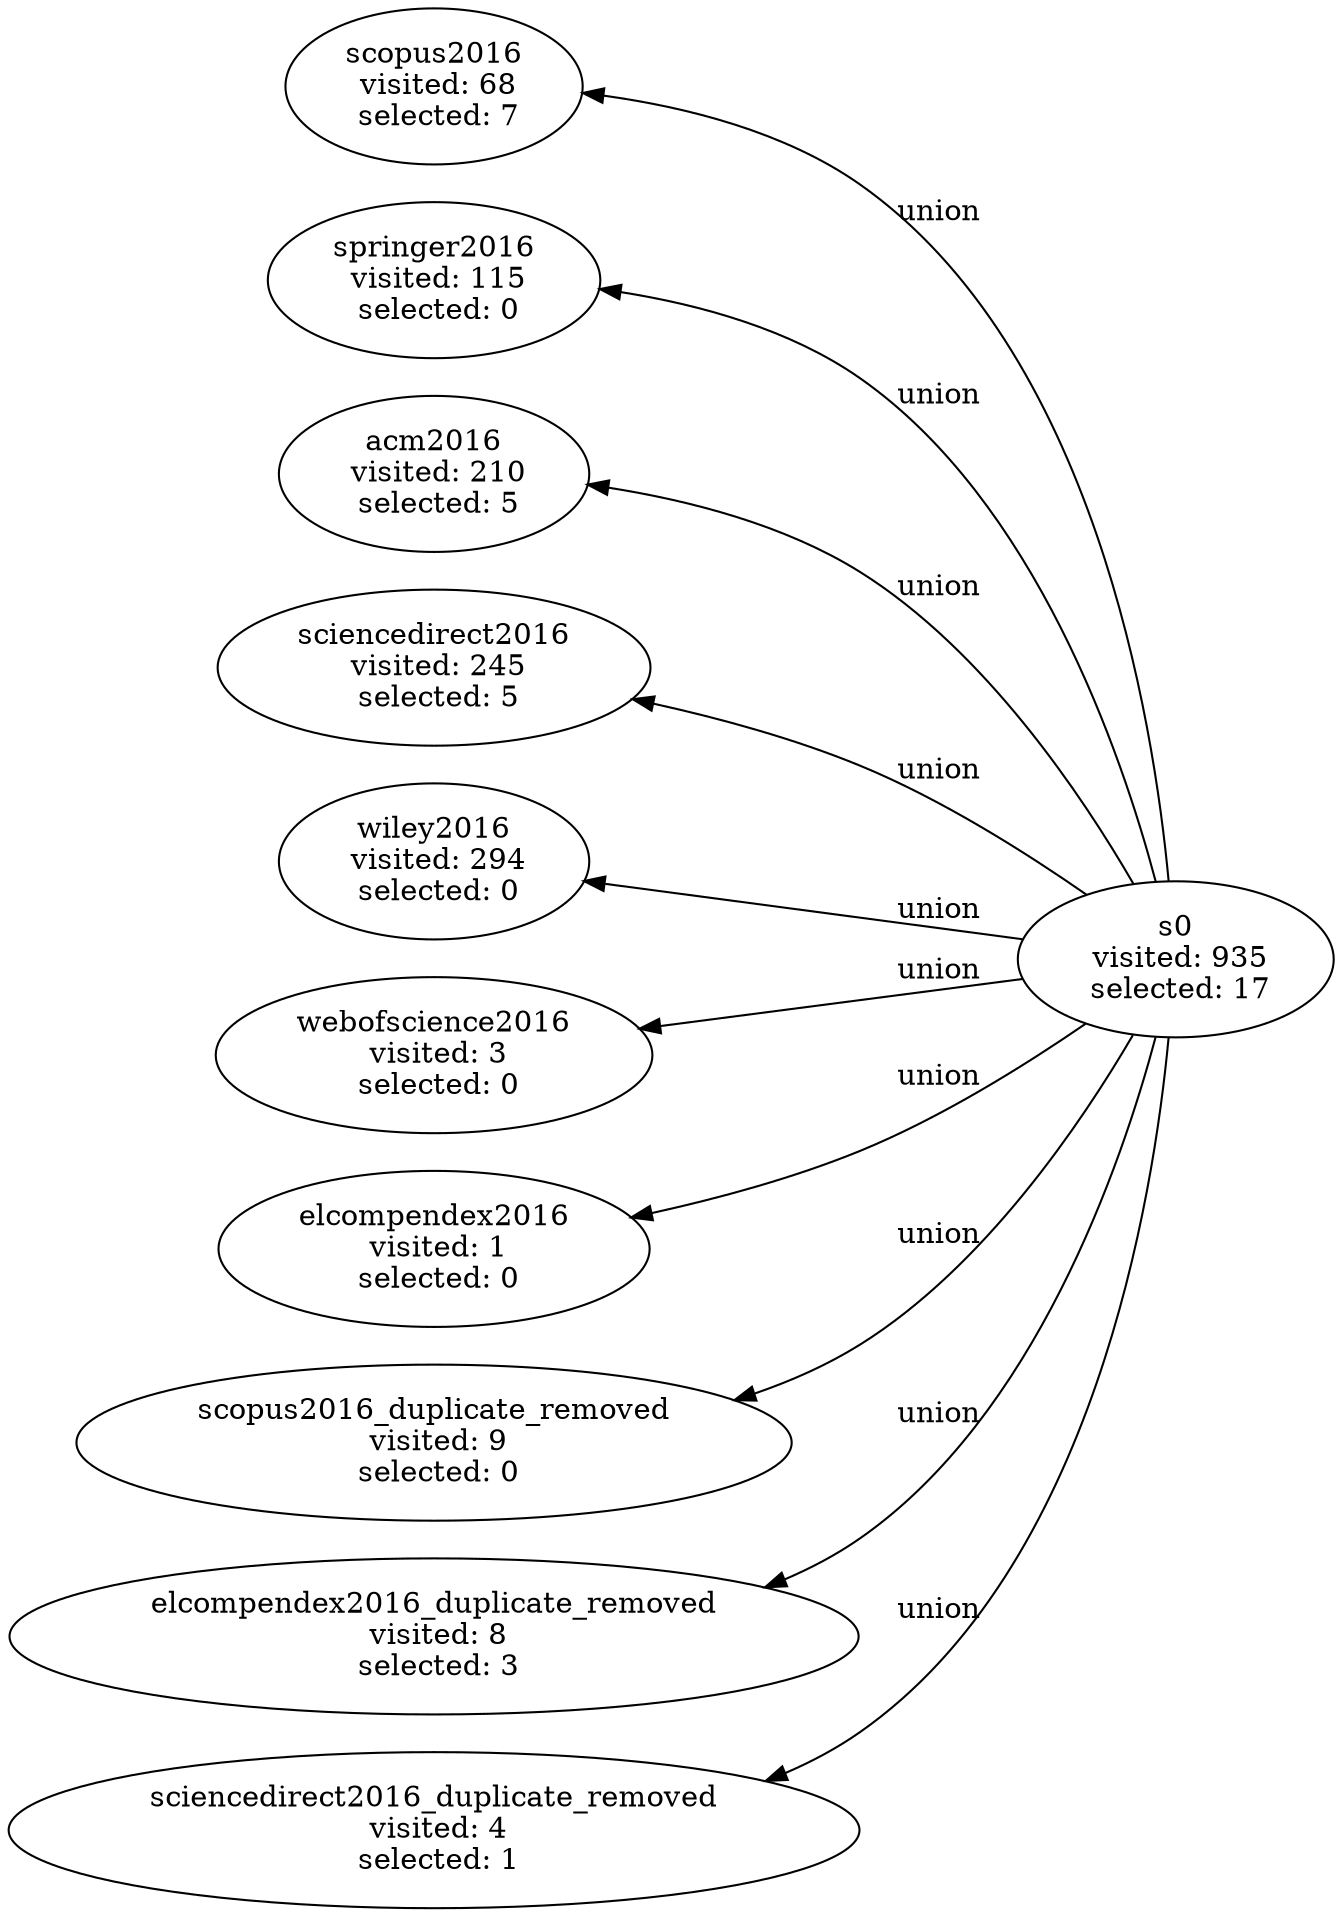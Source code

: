 digraph G {
  rankdir="RL";

  s0 [label="s0\n visited: 935\n selected: 17"];
  s0 -> scopus2016 [label="union"];
  s0 -> springer2016 [label="union"];
  s0 -> acm2016 [label="union"];
  s0 -> sciencedirect2016 [label="union"];
  s0 -> wiley2016 [label="union"];
  s0 -> webofscience2016 [label="union"];
  s0 -> elcompendex2016 [label="union"];
  s0 -> scopus2016_duplicate_removed [label="union"];
  s0 -> elcompendex2016_duplicate_removed [label="union"];
  s0 -> sciencedirect2016_duplicate_removed [label="union"];

  scopus2016 [label="scopus2016\n visited: 68\n selected: 7"];

  springer2016 [label="springer2016\n visited: 115\n selected: 0"];

  acm2016 [label="acm2016\n visited: 210\n selected: 5"];

  sciencedirect2016 [label="sciencedirect2016\n visited: 245\n selected: 5"];

  wiley2016 [label="wiley2016\n visited: 294\n selected: 0"];

  webofscience2016 [label="webofscience2016\n visited: 3\n selected: 0"];

  elcompendex2016 [label="elcompendex2016\n visited: 1\n selected: 0"];

  scopus2016_duplicate_removed [label="scopus2016_duplicate_removed\n visited: 9\n selected: 0"];

  elcompendex2016_duplicate_removed [label="elcompendex2016_duplicate_removed\n visited: 8\n selected: 3"];

  sciencedirect2016_duplicate_removed [label="sciencedirect2016_duplicate_removed\n visited: 4\n selected: 1"];

}